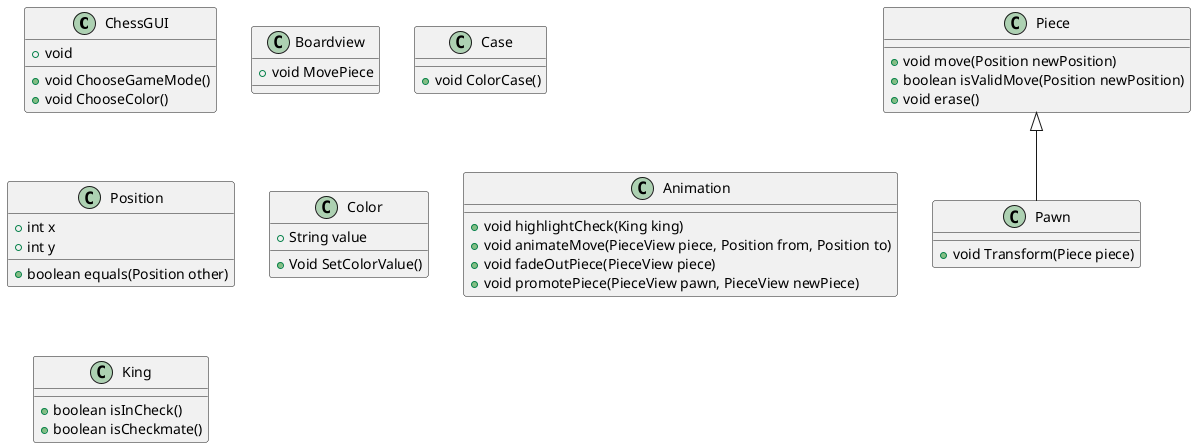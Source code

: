 @startuml
class ChessGUI {
    + void ChooseGameMode()
    + void ChooseColor()
    + void
}

class Boardview {
    + void MovePiece
}

class Piece{
    + void move(Position newPosition)
    + boolean isValidMove(Position newPosition)
    + void erase()
}

class Case{
    + void ColorCase()
}

class Position {
    + int x
    + int y
    + boolean equals(Position other)
}

class Color {
    + String value
    + Void SetColorValue()
}

class Animation {
  + void highlightCheck(King king)
  + void animateMove(PieceView piece, Position from, Position to)
  + void fadeOutPiece(PieceView piece)
  + void promotePiece(PieceView pawn, PieceView newPiece)
}

class King {
    + boolean isInCheck()
    + boolean isCheckmate()
}

class Pawn extends Piece {
    + void Transform(Piece piece)
}

@enduml
